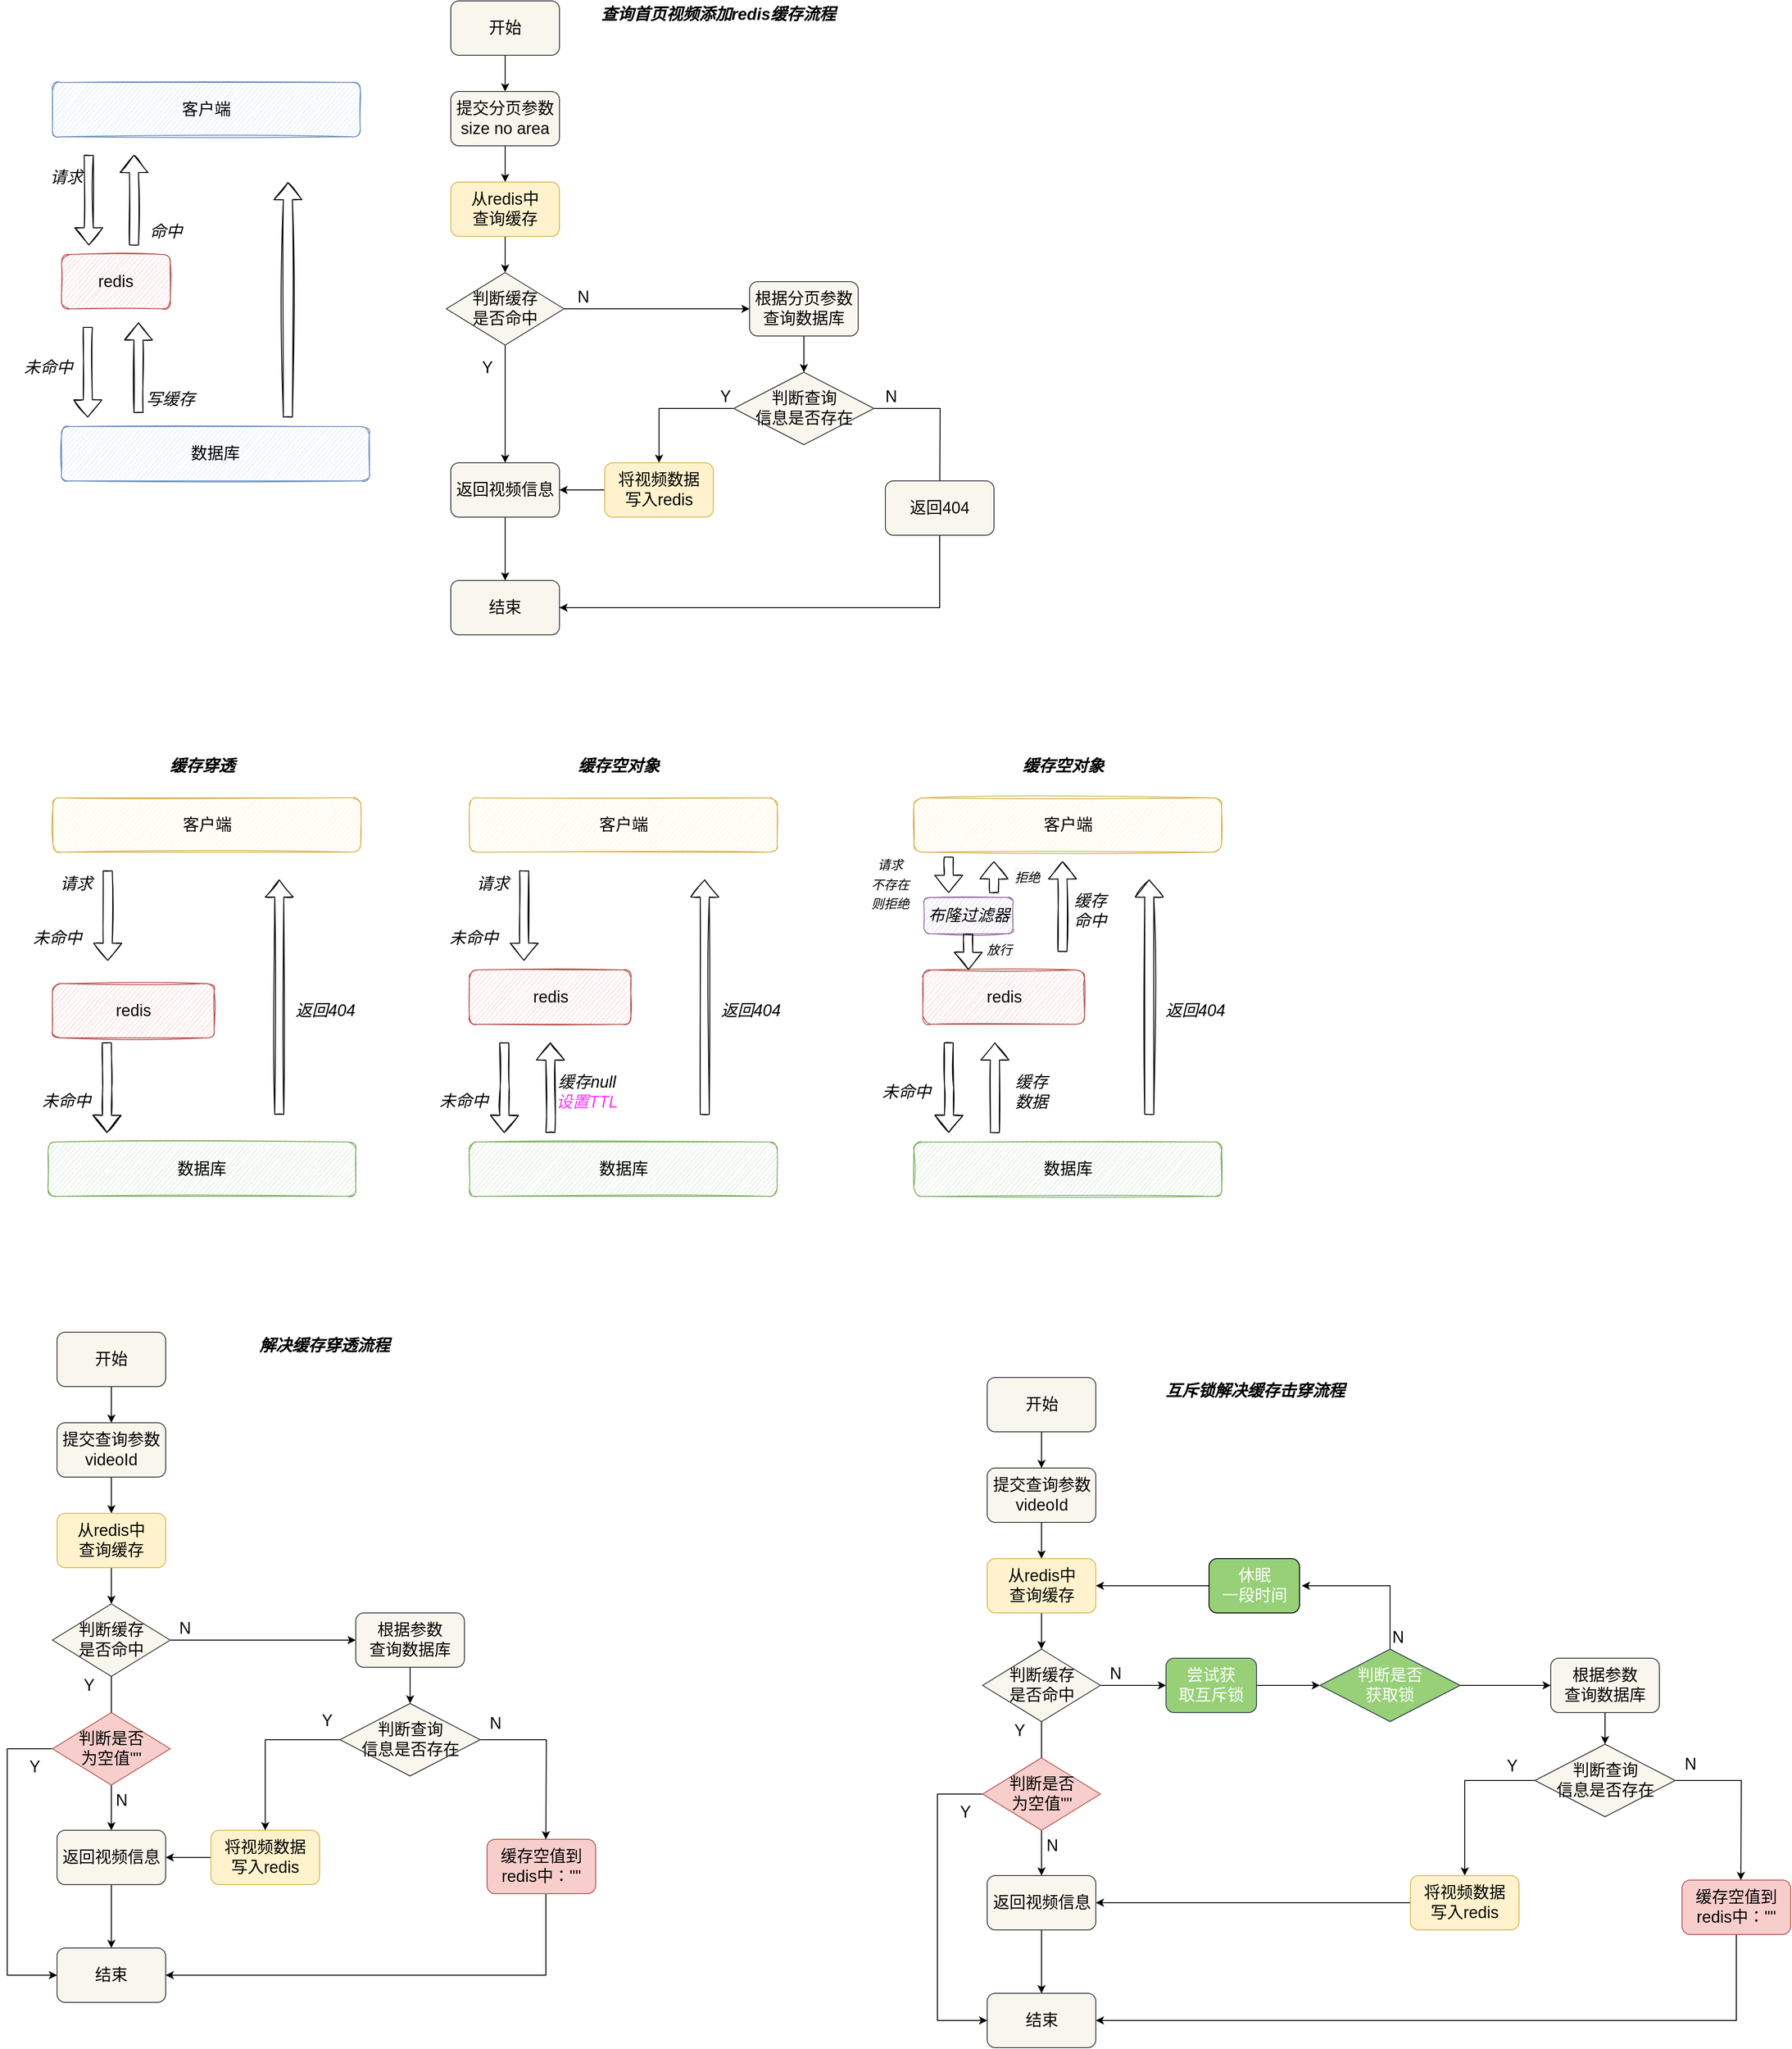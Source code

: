 <mxfile version="20.0.1" type="github">
  <diagram id="TUnOw4-OjzSRCAbL5mTf" name="Page-1">
    <mxGraphModel dx="1422" dy="839" grid="1" gridSize="10" guides="1" tooltips="1" connect="1" arrows="1" fold="1" page="1" pageScale="1" pageWidth="2339" pageHeight="3300" math="0" shadow="0">
      <root>
        <mxCell id="0" />
        <mxCell id="1" parent="0" />
        <mxCell id="n0v-IEttftfymTyLD5pH-8" value="" style="edgeStyle=orthogonalEdgeStyle;rounded=0;orthogonalLoop=1;jettySize=auto;html=1;fontSize=18;" parent="1" source="n0v-IEttftfymTyLD5pH-2" target="n0v-IEttftfymTyLD5pH-5" edge="1">
          <mxGeometry relative="1" as="geometry" />
        </mxCell>
        <mxCell id="n0v-IEttftfymTyLD5pH-2" value="提交分页参数&lt;br&gt;size no area" style="rounded=1;whiteSpace=wrap;html=1;fontSize=18;fillColor=#f9f7ed;strokeColor=#36393d;" parent="1" vertex="1">
          <mxGeometry x="540" y="260" width="120" height="60" as="geometry" />
        </mxCell>
        <mxCell id="n0v-IEttftfymTyLD5pH-4" value="" style="edgeStyle=orthogonalEdgeStyle;rounded=0;orthogonalLoop=1;jettySize=auto;html=1;fontSize=18;" parent="1" source="n0v-IEttftfymTyLD5pH-3" target="n0v-IEttftfymTyLD5pH-2" edge="1">
          <mxGeometry relative="1" as="geometry" />
        </mxCell>
        <mxCell id="n0v-IEttftfymTyLD5pH-3" value="开始" style="rounded=1;whiteSpace=wrap;html=1;fontSize=18;fillColor=#f9f7ed;strokeColor=#36393d;" parent="1" vertex="1">
          <mxGeometry x="540" y="160" width="120" height="60" as="geometry" />
        </mxCell>
        <mxCell id="n0v-IEttftfymTyLD5pH-9" value="" style="edgeStyle=orthogonalEdgeStyle;rounded=0;orthogonalLoop=1;jettySize=auto;html=1;fontSize=18;" parent="1" source="n0v-IEttftfymTyLD5pH-5" target="n0v-IEttftfymTyLD5pH-6" edge="1">
          <mxGeometry relative="1" as="geometry" />
        </mxCell>
        <mxCell id="n0v-IEttftfymTyLD5pH-5" value="从redis中&lt;br&gt;查询缓存" style="rounded=1;whiteSpace=wrap;html=1;fontSize=18;fillColor=#fff2cc;strokeColor=#d6b656;" parent="1" vertex="1">
          <mxGeometry x="540" y="360" width="120" height="60" as="geometry" />
        </mxCell>
        <mxCell id="n0v-IEttftfymTyLD5pH-11" value="" style="edgeStyle=orthogonalEdgeStyle;rounded=0;orthogonalLoop=1;jettySize=auto;html=1;fontSize=18;" parent="1" source="n0v-IEttftfymTyLD5pH-6" target="n0v-IEttftfymTyLD5pH-10" edge="1">
          <mxGeometry relative="1" as="geometry" />
        </mxCell>
        <mxCell id="n0v-IEttftfymTyLD5pH-12" value="Y" style="edgeLabel;html=1;align=center;verticalAlign=middle;resizable=0;points=[];fontSize=18;" parent="n0v-IEttftfymTyLD5pH-11" vertex="1" connectable="0">
          <mxGeometry x="-0.244" y="-1" relative="1" as="geometry">
            <mxPoint x="-19" y="-24" as="offset" />
          </mxGeometry>
        </mxCell>
        <mxCell id="n0v-IEttftfymTyLD5pH-14" value="" style="edgeStyle=orthogonalEdgeStyle;rounded=0;orthogonalLoop=1;jettySize=auto;html=1;fontSize=18;" parent="1" source="n0v-IEttftfymTyLD5pH-6" target="n0v-IEttftfymTyLD5pH-13" edge="1">
          <mxGeometry relative="1" as="geometry" />
        </mxCell>
        <mxCell id="n0v-IEttftfymTyLD5pH-6" value="判断缓存&lt;br&gt;是否命中" style="rhombus;whiteSpace=wrap;html=1;fontSize=18;fillColor=#f9f7ed;strokeColor=#36393d;" parent="1" vertex="1">
          <mxGeometry x="535" y="460" width="130" height="80" as="geometry" />
        </mxCell>
        <mxCell id="n0v-IEttftfymTyLD5pH-19" value="" style="edgeStyle=orthogonalEdgeStyle;rounded=0;orthogonalLoop=1;jettySize=auto;html=1;fontSize=18;" parent="1" source="n0v-IEttftfymTyLD5pH-10" target="n0v-IEttftfymTyLD5pH-18" edge="1">
          <mxGeometry relative="1" as="geometry" />
        </mxCell>
        <mxCell id="n0v-IEttftfymTyLD5pH-10" value="返回视频信息" style="rounded=1;whiteSpace=wrap;html=1;fontSize=18;fillColor=#f9f7ed;strokeColor=#36393d;" parent="1" vertex="1">
          <mxGeometry x="540" y="670" width="120" height="60" as="geometry" />
        </mxCell>
        <mxCell id="n0v-IEttftfymTyLD5pH-17" value="" style="edgeStyle=orthogonalEdgeStyle;rounded=0;orthogonalLoop=1;jettySize=auto;html=1;fontSize=18;" parent="1" source="n0v-IEttftfymTyLD5pH-13" target="n0v-IEttftfymTyLD5pH-16" edge="1">
          <mxGeometry relative="1" as="geometry" />
        </mxCell>
        <mxCell id="n0v-IEttftfymTyLD5pH-13" value="根据分页参数查询数据库" style="rounded=1;whiteSpace=wrap;html=1;fontSize=18;fillColor=#f9f7ed;strokeColor=#36393d;" parent="1" vertex="1">
          <mxGeometry x="870" y="470" width="120" height="60" as="geometry" />
        </mxCell>
        <mxCell id="n0v-IEttftfymTyLD5pH-15" value="N" style="edgeLabel;html=1;align=center;verticalAlign=middle;resizable=0;points=[];fontSize=18;" parent="1" vertex="1" connectable="0">
          <mxGeometry x="690" y="490" as="geometry">
            <mxPoint x="-4" y="-3" as="offset" />
          </mxGeometry>
        </mxCell>
        <mxCell id="n0v-IEttftfymTyLD5pH-20" style="edgeStyle=orthogonalEdgeStyle;rounded=0;orthogonalLoop=1;jettySize=auto;html=1;fontSize=18;" parent="1" source="n0v-IEttftfymTyLD5pH-16" edge="1">
          <mxGeometry relative="1" as="geometry">
            <mxPoint x="1080" y="720" as="targetPoint" />
          </mxGeometry>
        </mxCell>
        <mxCell id="n0v-IEttftfymTyLD5pH-24" style="edgeStyle=orthogonalEdgeStyle;rounded=0;orthogonalLoop=1;jettySize=auto;html=1;entryX=0.5;entryY=0;entryDx=0;entryDy=0;fontSize=18;" parent="1" source="n0v-IEttftfymTyLD5pH-16" target="n0v-IEttftfymTyLD5pH-23" edge="1">
          <mxGeometry relative="1" as="geometry" />
        </mxCell>
        <mxCell id="n0v-IEttftfymTyLD5pH-16" value="判断查询&lt;br&gt;信息是否存在" style="rhombus;whiteSpace=wrap;html=1;fontSize=18;fillColor=#f9f7ed;strokeColor=#36393d;" parent="1" vertex="1">
          <mxGeometry x="852.5" y="570" width="155" height="80" as="geometry" />
        </mxCell>
        <mxCell id="n0v-IEttftfymTyLD5pH-18" value="结束" style="rounded=1;whiteSpace=wrap;html=1;fontSize=18;fillColor=#f9f7ed;strokeColor=#36393d;" parent="1" vertex="1">
          <mxGeometry x="540" y="800" width="120" height="60" as="geometry" />
        </mxCell>
        <mxCell id="n0v-IEttftfymTyLD5pH-22" style="edgeStyle=orthogonalEdgeStyle;rounded=0;orthogonalLoop=1;jettySize=auto;html=1;entryX=1;entryY=0.5;entryDx=0;entryDy=0;fontSize=18;" parent="1" source="n0v-IEttftfymTyLD5pH-21" target="n0v-IEttftfymTyLD5pH-18" edge="1">
          <mxGeometry relative="1" as="geometry">
            <Array as="points">
              <mxPoint x="1080" y="830" />
            </Array>
          </mxGeometry>
        </mxCell>
        <mxCell id="n0v-IEttftfymTyLD5pH-21" value="返回404" style="rounded=1;whiteSpace=wrap;html=1;fontSize=18;fillColor=#f9f7ed;strokeColor=#36393d;" parent="1" vertex="1">
          <mxGeometry x="1020" y="690" width="120" height="60" as="geometry" />
        </mxCell>
        <mxCell id="n0v-IEttftfymTyLD5pH-25" value="" style="edgeStyle=orthogonalEdgeStyle;rounded=0;orthogonalLoop=1;jettySize=auto;html=1;fontSize=18;" parent="1" source="n0v-IEttftfymTyLD5pH-23" target="n0v-IEttftfymTyLD5pH-10" edge="1">
          <mxGeometry relative="1" as="geometry" />
        </mxCell>
        <mxCell id="n0v-IEttftfymTyLD5pH-23" value="将视频数据&lt;br&gt;写入redis" style="rounded=1;whiteSpace=wrap;html=1;fontSize=18;fillColor=#fff2cc;strokeColor=#d6b656;" parent="1" vertex="1">
          <mxGeometry x="710" y="670" width="120" height="60" as="geometry" />
        </mxCell>
        <mxCell id="n0v-IEttftfymTyLD5pH-26" value="&lt;b&gt;&lt;i&gt;查询首页视频添加redis缓存流程&lt;/i&gt;&lt;/b&gt;" style="text;html=1;align=center;verticalAlign=middle;resizable=0;points=[];autosize=1;strokeColor=none;fillColor=none;fontSize=18;" parent="1" vertex="1">
          <mxGeometry x="700" y="160" width="270" height="30" as="geometry" />
        </mxCell>
        <mxCell id="n0v-IEttftfymTyLD5pH-27" value="客户端" style="rounded=1;whiteSpace=wrap;html=1;fontSize=18;sketch=1;fillColor=#dae8fc;strokeColor=#6c8ebf;" parent="1" vertex="1">
          <mxGeometry x="100" y="250" width="340" height="60" as="geometry" />
        </mxCell>
        <mxCell id="n0v-IEttftfymTyLD5pH-29" value="数据库" style="rounded=1;whiteSpace=wrap;html=1;fontSize=18;sketch=1;fillColor=#dae8fc;strokeColor=#6c8ebf;" parent="1" vertex="1">
          <mxGeometry x="110" y="630" width="340" height="60" as="geometry" />
        </mxCell>
        <mxCell id="n0v-IEttftfymTyLD5pH-30" value="redis" style="rounded=1;whiteSpace=wrap;html=1;sketch=1;fontSize=18;fillColor=#f8cecc;strokeColor=#b85450;" parent="1" vertex="1">
          <mxGeometry x="110" y="440" width="120" height="60" as="geometry" />
        </mxCell>
        <mxCell id="n0v-IEttftfymTyLD5pH-31" value="" style="shape=flexArrow;endArrow=classic;html=1;rounded=0;fontSize=18;sketch=1;" parent="1" edge="1">
          <mxGeometry width="50" height="50" relative="1" as="geometry">
            <mxPoint x="140" y="330" as="sourcePoint" />
            <mxPoint x="140" y="430" as="targetPoint" />
          </mxGeometry>
        </mxCell>
        <mxCell id="n0v-IEttftfymTyLD5pH-32" value="" style="shape=flexArrow;endArrow=classic;html=1;rounded=0;fontSize=18;sketch=1;" parent="1" edge="1">
          <mxGeometry width="50" height="50" relative="1" as="geometry">
            <mxPoint x="190" y="430" as="sourcePoint" />
            <mxPoint x="190" y="330" as="targetPoint" />
          </mxGeometry>
        </mxCell>
        <mxCell id="n0v-IEttftfymTyLD5pH-33" value="" style="shape=flexArrow;endArrow=classic;html=1;rounded=0;fontSize=18;sketch=1;" parent="1" edge="1">
          <mxGeometry width="50" height="50" relative="1" as="geometry">
            <mxPoint x="139" y="520" as="sourcePoint" />
            <mxPoint x="139" y="620" as="targetPoint" />
          </mxGeometry>
        </mxCell>
        <mxCell id="n0v-IEttftfymTyLD5pH-34" value="" style="shape=flexArrow;endArrow=classic;html=1;rounded=0;fontSize=18;sketch=1;" parent="1" edge="1">
          <mxGeometry width="50" height="50" relative="1" as="geometry">
            <mxPoint x="360" y="620" as="sourcePoint" />
            <mxPoint x="360" y="360" as="targetPoint" />
          </mxGeometry>
        </mxCell>
        <mxCell id="n0v-IEttftfymTyLD5pH-35" value="&lt;i&gt;请求&lt;/i&gt;" style="text;html=1;align=center;verticalAlign=middle;resizable=0;points=[];autosize=1;strokeColor=none;fillColor=none;fontSize=18;sketch=0;" parent="1" vertex="1">
          <mxGeometry x="90" y="340" width="50" height="30" as="geometry" />
        </mxCell>
        <mxCell id="n0v-IEttftfymTyLD5pH-36" value="&lt;i&gt;命中&lt;/i&gt;" style="text;html=1;align=center;verticalAlign=middle;resizable=0;points=[];autosize=1;strokeColor=none;fillColor=none;fontSize=18;sketch=0;" parent="1" vertex="1">
          <mxGeometry x="200" y="400" width="50" height="30" as="geometry" />
        </mxCell>
        <mxCell id="n0v-IEttftfymTyLD5pH-37" value="&lt;i&gt;未命中&lt;/i&gt;" style="text;html=1;align=center;verticalAlign=middle;resizable=0;points=[];autosize=1;strokeColor=none;fillColor=none;fontSize=18;sketch=0;" parent="1" vertex="1">
          <mxGeometry x="59.5" y="550" width="70" height="30" as="geometry" />
        </mxCell>
        <mxCell id="n0v-IEttftfymTyLD5pH-38" value="" style="shape=flexArrow;endArrow=classic;html=1;rounded=0;fontSize=18;sketch=1;" parent="1" edge="1">
          <mxGeometry width="50" height="50" relative="1" as="geometry">
            <mxPoint x="195" y="615" as="sourcePoint" />
            <mxPoint x="195" y="515" as="targetPoint" />
          </mxGeometry>
        </mxCell>
        <mxCell id="n0v-IEttftfymTyLD5pH-39" value="&lt;i&gt;写缓存&lt;/i&gt;" style="text;html=1;align=center;verticalAlign=middle;resizable=0;points=[];autosize=1;strokeColor=none;fillColor=none;fontSize=18;sketch=0;" parent="1" vertex="1">
          <mxGeometry x="195" y="585" width="70" height="30" as="geometry" />
        </mxCell>
        <mxCell id="hhesN13eDC3Sof1Lqxhy-1" value="客户端" style="rounded=1;whiteSpace=wrap;html=1;fontSize=18;sketch=1;fillColor=#fff2cc;strokeColor=#d6b656;" parent="1" vertex="1">
          <mxGeometry x="100.5" y="1040" width="340" height="60" as="geometry" />
        </mxCell>
        <mxCell id="hhesN13eDC3Sof1Lqxhy-2" value="数据库" style="rounded=1;whiteSpace=wrap;html=1;fontSize=18;sketch=1;fillColor=#d5e8d4;strokeColor=#82b366;" parent="1" vertex="1">
          <mxGeometry x="95" y="1420" width="340" height="60" as="geometry" />
        </mxCell>
        <mxCell id="hhesN13eDC3Sof1Lqxhy-4" value="" style="shape=flexArrow;endArrow=classic;html=1;rounded=0;fontSize=18;sketch=1;" parent="1" edge="1">
          <mxGeometry width="50" height="50" relative="1" as="geometry">
            <mxPoint x="161" y="1120" as="sourcePoint" />
            <mxPoint x="161" y="1220" as="targetPoint" />
          </mxGeometry>
        </mxCell>
        <mxCell id="hhesN13eDC3Sof1Lqxhy-6" value="" style="shape=flexArrow;endArrow=classic;html=1;rounded=0;fontSize=18;sketch=1;" parent="1" edge="1">
          <mxGeometry width="50" height="50" relative="1" as="geometry">
            <mxPoint x="160" y="1310" as="sourcePoint" />
            <mxPoint x="160" y="1410" as="targetPoint" />
            <Array as="points">
              <mxPoint x="160.5" y="1360" />
            </Array>
          </mxGeometry>
        </mxCell>
        <mxCell id="hhesN13eDC3Sof1Lqxhy-7" value="" style="shape=flexArrow;endArrow=classic;html=1;rounded=0;fontSize=18;sketch=1;" parent="1" edge="1">
          <mxGeometry width="50" height="50" relative="1" as="geometry">
            <mxPoint x="350.5" y="1390" as="sourcePoint" />
            <mxPoint x="350.5" y="1130" as="targetPoint" />
          </mxGeometry>
        </mxCell>
        <mxCell id="hhesN13eDC3Sof1Lqxhy-8" value="&lt;i&gt;请求&lt;/i&gt;" style="text;html=1;align=center;verticalAlign=middle;resizable=0;points=[];autosize=1;strokeColor=none;fillColor=none;fontSize=18;sketch=0;" parent="1" vertex="1">
          <mxGeometry x="100.5" y="1120" width="50" height="30" as="geometry" />
        </mxCell>
        <mxCell id="hhesN13eDC3Sof1Lqxhy-10" value="&lt;i&gt;未命中&lt;/i&gt;" style="text;html=1;align=center;verticalAlign=middle;resizable=0;points=[];autosize=1;strokeColor=none;fillColor=none;fontSize=18;sketch=0;" parent="1" vertex="1">
          <mxGeometry x="80" y="1360" width="70" height="30" as="geometry" />
        </mxCell>
        <mxCell id="hhesN13eDC3Sof1Lqxhy-14" value="&lt;i&gt;未命中&lt;/i&gt;" style="text;html=1;align=center;verticalAlign=middle;resizable=0;points=[];autosize=1;strokeColor=none;fillColor=none;fontSize=18;sketch=0;" parent="1" vertex="1">
          <mxGeometry x="70" y="1180" width="70" height="30" as="geometry" />
        </mxCell>
        <mxCell id="hhesN13eDC3Sof1Lqxhy-16" value="&lt;i&gt;返回404&lt;/i&gt;" style="text;html=1;align=center;verticalAlign=middle;resizable=0;points=[];autosize=1;strokeColor=none;fillColor=none;fontSize=18;sketch=0;" parent="1" vertex="1">
          <mxGeometry x="360.5" y="1260" width="80" height="30" as="geometry" />
        </mxCell>
        <mxCell id="hhesN13eDC3Sof1Lqxhy-17" value="客户端" style="rounded=1;whiteSpace=wrap;html=1;fontSize=18;sketch=1;fillColor=#fff2cc;strokeColor=#d6b656;" parent="1" vertex="1">
          <mxGeometry x="560.5" y="1040" width="340" height="60" as="geometry" />
        </mxCell>
        <mxCell id="hhesN13eDC3Sof1Lqxhy-18" value="数据库" style="rounded=1;whiteSpace=wrap;html=1;fontSize=18;sketch=1;fillColor=#d5e8d4;strokeColor=#82b366;" parent="1" vertex="1">
          <mxGeometry x="560.5" y="1420" width="340" height="60" as="geometry" />
        </mxCell>
        <mxCell id="hhesN13eDC3Sof1Lqxhy-20" value="" style="shape=flexArrow;endArrow=classic;html=1;rounded=0;fontSize=18;sketch=1;" parent="1" edge="1">
          <mxGeometry width="50" height="50" relative="1" as="geometry">
            <mxPoint x="621" y="1120" as="sourcePoint" />
            <mxPoint x="621" y="1220" as="targetPoint" />
          </mxGeometry>
        </mxCell>
        <mxCell id="hhesN13eDC3Sof1Lqxhy-21" value="" style="shape=flexArrow;endArrow=classic;html=1;rounded=0;fontSize=18;sketch=1;" parent="1" edge="1">
          <mxGeometry width="50" height="50" relative="1" as="geometry">
            <mxPoint x="599" y="1310" as="sourcePoint" />
            <mxPoint x="599" y="1410" as="targetPoint" />
            <Array as="points">
              <mxPoint x="599.5" y="1360" />
            </Array>
          </mxGeometry>
        </mxCell>
        <mxCell id="hhesN13eDC3Sof1Lqxhy-22" value="" style="shape=flexArrow;endArrow=classic;html=1;rounded=0;fontSize=18;sketch=1;" parent="1" edge="1">
          <mxGeometry width="50" height="50" relative="1" as="geometry">
            <mxPoint x="820.5" y="1390" as="sourcePoint" />
            <mxPoint x="820.5" y="1130" as="targetPoint" />
          </mxGeometry>
        </mxCell>
        <mxCell id="hhesN13eDC3Sof1Lqxhy-23" value="&lt;i&gt;请求&lt;/i&gt;" style="text;html=1;align=center;verticalAlign=middle;resizable=0;points=[];autosize=1;strokeColor=none;fillColor=none;fontSize=18;sketch=0;" parent="1" vertex="1">
          <mxGeometry x="560.5" y="1120" width="50" height="30" as="geometry" />
        </mxCell>
        <mxCell id="hhesN13eDC3Sof1Lqxhy-24" value="&lt;i&gt;未命中&lt;/i&gt;" style="text;html=1;align=center;verticalAlign=middle;resizable=0;points=[];autosize=1;strokeColor=none;fillColor=none;fontSize=18;sketch=0;" parent="1" vertex="1">
          <mxGeometry x="519" y="1360" width="70" height="30" as="geometry" />
        </mxCell>
        <mxCell id="hhesN13eDC3Sof1Lqxhy-25" value="&lt;i&gt;未命中&lt;/i&gt;" style="text;html=1;align=center;verticalAlign=middle;resizable=0;points=[];autosize=1;strokeColor=none;fillColor=none;fontSize=18;sketch=0;" parent="1" vertex="1">
          <mxGeometry x="530" y="1180" width="70" height="30" as="geometry" />
        </mxCell>
        <mxCell id="hhesN13eDC3Sof1Lqxhy-26" value="&lt;i&gt;返回404&lt;/i&gt;" style="text;html=1;align=center;verticalAlign=middle;resizable=0;points=[];autosize=1;strokeColor=none;fillColor=none;fontSize=18;sketch=0;" parent="1" vertex="1">
          <mxGeometry x="830.5" y="1260" width="80" height="30" as="geometry" />
        </mxCell>
        <mxCell id="hhesN13eDC3Sof1Lqxhy-27" value="&lt;i&gt;&lt;b&gt;缓存穿透&lt;/b&gt;&lt;/i&gt;" style="text;html=1;align=center;verticalAlign=middle;resizable=0;points=[];autosize=1;strokeColor=none;fillColor=none;fontSize=18;sketch=0;" parent="1" vertex="1">
          <mxGeometry x="220" y="990" width="90" height="30" as="geometry" />
        </mxCell>
        <mxCell id="hhesN13eDC3Sof1Lqxhy-28" value="&lt;i&gt;&lt;b&gt;缓存空对象&lt;/b&gt;&lt;/i&gt;" style="text;html=1;align=center;verticalAlign=middle;resizable=0;points=[];autosize=1;strokeColor=none;fillColor=none;fontSize=18;sketch=0;" parent="1" vertex="1">
          <mxGeometry x="670" y="990" width="110" height="30" as="geometry" />
        </mxCell>
        <mxCell id="hhesN13eDC3Sof1Lqxhy-29" value="" style="shape=flexArrow;endArrow=classic;html=1;rounded=0;fontSize=18;sketch=1;" parent="1" edge="1">
          <mxGeometry width="50" height="50" relative="1" as="geometry">
            <mxPoint x="650" y="1410" as="sourcePoint" />
            <mxPoint x="650" y="1310" as="targetPoint" />
          </mxGeometry>
        </mxCell>
        <mxCell id="hhesN13eDC3Sof1Lqxhy-30" value="&lt;i&gt;缓存null&lt;br&gt;&lt;font color=&quot;#ff33ff&quot;&gt;设置TTL&lt;/font&gt;&lt;br&gt;&lt;/i&gt;" style="text;html=1;align=center;verticalAlign=middle;resizable=0;points=[];autosize=1;strokeColor=none;fillColor=none;fontSize=18;sketch=0;" parent="1" vertex="1">
          <mxGeometry x="650" y="1340" width="80" height="50" as="geometry" />
        </mxCell>
        <mxCell id="hhesN13eDC3Sof1Lqxhy-31" value="客户端" style="rounded=1;whiteSpace=wrap;html=1;fontSize=18;sketch=1;fillColor=#fff2cc;strokeColor=#d6b656;" parent="1" vertex="1">
          <mxGeometry x="1051.5" y="1040" width="340" height="60" as="geometry" />
        </mxCell>
        <mxCell id="hhesN13eDC3Sof1Lqxhy-32" value="数据库" style="rounded=1;whiteSpace=wrap;html=1;fontSize=18;sketch=1;fillColor=#d5e8d4;strokeColor=#82b366;" parent="1" vertex="1">
          <mxGeometry x="1051.5" y="1420" width="340" height="60" as="geometry" />
        </mxCell>
        <mxCell id="hhesN13eDC3Sof1Lqxhy-33" value="redis" style="rounded=1;whiteSpace=wrap;html=1;sketch=1;fontSize=18;fillColor=#f8cecc;strokeColor=#b85450;" parent="1" vertex="1">
          <mxGeometry x="1061.5" y="1230" width="178.5" height="60" as="geometry" />
        </mxCell>
        <mxCell id="hhesN13eDC3Sof1Lqxhy-34" value="" style="shape=flexArrow;endArrow=classic;html=1;rounded=0;fontSize=18;sketch=1;" parent="1" edge="1">
          <mxGeometry width="50" height="50" relative="1" as="geometry">
            <mxPoint x="1090" y="1105" as="sourcePoint" />
            <mxPoint x="1090" y="1145" as="targetPoint" />
          </mxGeometry>
        </mxCell>
        <mxCell id="hhesN13eDC3Sof1Lqxhy-35" value="" style="shape=flexArrow;endArrow=classic;html=1;rounded=0;fontSize=18;sketch=1;" parent="1" edge="1">
          <mxGeometry width="50" height="50" relative="1" as="geometry">
            <mxPoint x="1090" y="1310" as="sourcePoint" />
            <mxPoint x="1090" y="1410" as="targetPoint" />
            <Array as="points">
              <mxPoint x="1090.5" y="1360" />
            </Array>
          </mxGeometry>
        </mxCell>
        <mxCell id="hhesN13eDC3Sof1Lqxhy-36" value="" style="shape=flexArrow;endArrow=classic;html=1;rounded=0;fontSize=18;sketch=1;" parent="1" edge="1">
          <mxGeometry width="50" height="50" relative="1" as="geometry">
            <mxPoint x="1311.5" y="1390" as="sourcePoint" />
            <mxPoint x="1311.5" y="1130" as="targetPoint" />
          </mxGeometry>
        </mxCell>
        <mxCell id="hhesN13eDC3Sof1Lqxhy-37" value="&lt;i&gt;&lt;font style=&quot;font-size: 14px;&quot;&gt;请求&lt;br&gt;不存在&lt;br&gt;则拒绝&lt;/font&gt;&lt;br&gt;&lt;/i&gt;" style="text;html=1;align=center;verticalAlign=middle;resizable=0;points=[];autosize=1;strokeColor=none;fillColor=none;fontSize=18;sketch=0;" parent="1" vertex="1">
          <mxGeometry x="995" y="1100" width="60" height="70" as="geometry" />
        </mxCell>
        <mxCell id="hhesN13eDC3Sof1Lqxhy-38" value="&lt;i&gt;未命中&lt;/i&gt;" style="text;html=1;align=center;verticalAlign=middle;resizable=0;points=[];autosize=1;strokeColor=none;fillColor=none;fontSize=18;sketch=0;" parent="1" vertex="1">
          <mxGeometry x="1007.5" y="1350" width="70" height="30" as="geometry" />
        </mxCell>
        <mxCell id="hhesN13eDC3Sof1Lqxhy-40" value="&lt;i&gt;返回404&lt;/i&gt;" style="text;html=1;align=center;verticalAlign=middle;resizable=0;points=[];autosize=1;strokeColor=none;fillColor=none;fontSize=18;sketch=0;" parent="1" vertex="1">
          <mxGeometry x="1321.5" y="1260" width="80" height="30" as="geometry" />
        </mxCell>
        <mxCell id="hhesN13eDC3Sof1Lqxhy-41" value="&lt;i&gt;&lt;b&gt;缓存空对象&lt;/b&gt;&lt;/i&gt;" style="text;html=1;align=center;verticalAlign=middle;resizable=0;points=[];autosize=1;strokeColor=none;fillColor=none;fontSize=18;sketch=0;" parent="1" vertex="1">
          <mxGeometry x="1161" y="990" width="110" height="30" as="geometry" />
        </mxCell>
        <mxCell id="hhesN13eDC3Sof1Lqxhy-42" value="" style="shape=flexArrow;endArrow=classic;html=1;rounded=0;fontSize=18;sketch=1;" parent="1" edge="1">
          <mxGeometry width="50" height="50" relative="1" as="geometry">
            <mxPoint x="1141" y="1410" as="sourcePoint" />
            <mxPoint x="1141" y="1310" as="targetPoint" />
          </mxGeometry>
        </mxCell>
        <mxCell id="hhesN13eDC3Sof1Lqxhy-43" value="&lt;i&gt;缓存&lt;br&gt;数据&lt;br&gt;&lt;/i&gt;" style="text;html=1;align=center;verticalAlign=middle;resizable=0;points=[];autosize=1;strokeColor=none;fillColor=none;fontSize=18;sketch=0;" parent="1" vertex="1">
          <mxGeometry x="1156" y="1340" width="50" height="50" as="geometry" />
        </mxCell>
        <mxCell id="hhesN13eDC3Sof1Lqxhy-44" value="&lt;i&gt;布隆过滤器&lt;/i&gt;" style="rounded=1;whiteSpace=wrap;html=1;sketch=1;fontSize=18;fillColor=#e1d5e7;strokeColor=#9673a6;" parent="1" vertex="1">
          <mxGeometry x="1062.5" y="1150" width="98.5" height="40" as="geometry" />
        </mxCell>
        <mxCell id="hhesN13eDC3Sof1Lqxhy-45" value="" style="shape=flexArrow;endArrow=classic;html=1;rounded=0;fontSize=18;sketch=1;" parent="1" edge="1">
          <mxGeometry width="50" height="50" relative="1" as="geometry">
            <mxPoint x="1140" y="1145" as="sourcePoint" />
            <mxPoint x="1140" y="1110" as="targetPoint" />
          </mxGeometry>
        </mxCell>
        <mxCell id="hhesN13eDC3Sof1Lqxhy-46" value="&lt;i style=&quot;color: rgb(0, 0, 0); font-family: Helvetica; font-size: 18px; font-variant-ligatures: normal; font-variant-caps: normal; font-weight: 400; letter-spacing: normal; orphans: 2; text-align: center; text-indent: 0px; text-transform: none; widows: 2; word-spacing: 0px; -webkit-text-stroke-width: 0px; background-color: rgb(248, 249, 250); text-decoration-thickness: initial; text-decoration-style: initial; text-decoration-color: initial;&quot;&gt;&lt;font style=&quot;font-size: 14px;&quot;&gt;拒绝&lt;/font&gt;&lt;/i&gt;" style="text;whiteSpace=wrap;html=1;fontSize=14;fontColor=#FF33FF;" parent="1" vertex="1">
          <mxGeometry x="1161" y="1110" width="40" height="30" as="geometry" />
        </mxCell>
        <mxCell id="hhesN13eDC3Sof1Lqxhy-47" value="" style="shape=flexArrow;endArrow=classic;html=1;rounded=0;fontSize=18;sketch=1;" parent="1" edge="1">
          <mxGeometry width="50" height="50" relative="1" as="geometry">
            <mxPoint x="1111.51" y="1190" as="sourcePoint" />
            <mxPoint x="1111.51" y="1230" as="targetPoint" />
          </mxGeometry>
        </mxCell>
        <mxCell id="hhesN13eDC3Sof1Lqxhy-48" value="&lt;i style=&quot;color: rgb(0, 0, 0); font-family: Helvetica; font-size: 18px; font-variant-ligatures: normal; font-variant-caps: normal; font-weight: 400; letter-spacing: normal; orphans: 2; text-align: center; text-indent: 0px; text-transform: none; widows: 2; word-spacing: 0px; -webkit-text-stroke-width: 0px; background-color: rgb(248, 249, 250); text-decoration-thickness: initial; text-decoration-style: initial; text-decoration-color: initial;&quot;&gt;&lt;font style=&quot;font-size: 14px;&quot;&gt;放行&lt;/font&gt;&lt;/i&gt;" style="text;whiteSpace=wrap;html=1;fontSize=14;fontColor=#FF33FF;" parent="1" vertex="1">
          <mxGeometry x="1130" y="1190" width="40" height="30" as="geometry" />
        </mxCell>
        <mxCell id="hhesN13eDC3Sof1Lqxhy-49" value="" style="shape=flexArrow;endArrow=classic;html=1;rounded=0;fontSize=18;sketch=1;" parent="1" edge="1">
          <mxGeometry width="50" height="50" relative="1" as="geometry">
            <mxPoint x="1215.66" y="1210.0" as="sourcePoint" />
            <mxPoint x="1215.66" y="1110.0" as="targetPoint" />
          </mxGeometry>
        </mxCell>
        <mxCell id="hhesN13eDC3Sof1Lqxhy-50" value="&lt;i&gt;缓存&lt;br&gt;命中&lt;br&gt;&lt;/i&gt;" style="text;html=1;align=center;verticalAlign=middle;resizable=0;points=[];autosize=1;strokeColor=none;fillColor=none;fontSize=18;sketch=0;" parent="1" vertex="1">
          <mxGeometry x="1221" y="1140" width="50" height="50" as="geometry" />
        </mxCell>
        <mxCell id="hhesN13eDC3Sof1Lqxhy-51" value="redis" style="rounded=1;whiteSpace=wrap;html=1;sketch=1;fontSize=18;fillColor=#f8cecc;strokeColor=#b85450;" parent="1" vertex="1">
          <mxGeometry x="560.5" y="1230" width="178.5" height="60" as="geometry" />
        </mxCell>
        <mxCell id="hhesN13eDC3Sof1Lqxhy-52" value="redis" style="rounded=1;whiteSpace=wrap;html=1;sketch=1;fontSize=18;fillColor=#f8cecc;strokeColor=#b85450;" parent="1" vertex="1">
          <mxGeometry x="100" y="1245" width="178.5" height="60" as="geometry" />
        </mxCell>
        <mxCell id="btGslaUBgtgxiYlLMeVT-1" value="" style="edgeStyle=orthogonalEdgeStyle;rounded=0;orthogonalLoop=1;jettySize=auto;html=1;fontSize=18;" parent="1" source="btGslaUBgtgxiYlLMeVT-2" target="btGslaUBgtgxiYlLMeVT-6" edge="1">
          <mxGeometry relative="1" as="geometry" />
        </mxCell>
        <mxCell id="btGslaUBgtgxiYlLMeVT-2" value="提交查询参数&lt;br&gt;videoId" style="rounded=1;whiteSpace=wrap;html=1;fontSize=18;fillColor=#f9f7ed;strokeColor=#36393d;" parent="1" vertex="1">
          <mxGeometry x="105" y="1730" width="120" height="60" as="geometry" />
        </mxCell>
        <mxCell id="btGslaUBgtgxiYlLMeVT-3" value="" style="edgeStyle=orthogonalEdgeStyle;rounded=0;orthogonalLoop=1;jettySize=auto;html=1;fontSize=18;" parent="1" source="btGslaUBgtgxiYlLMeVT-4" target="btGslaUBgtgxiYlLMeVT-2" edge="1">
          <mxGeometry relative="1" as="geometry" />
        </mxCell>
        <mxCell id="btGslaUBgtgxiYlLMeVT-4" value="开始" style="rounded=1;whiteSpace=wrap;html=1;fontSize=18;fillColor=#f9f7ed;strokeColor=#36393d;" parent="1" vertex="1">
          <mxGeometry x="105" y="1630" width="120" height="60" as="geometry" />
        </mxCell>
        <mxCell id="btGslaUBgtgxiYlLMeVT-5" value="" style="edgeStyle=orthogonalEdgeStyle;rounded=0;orthogonalLoop=1;jettySize=auto;html=1;fontSize=18;" parent="1" source="btGslaUBgtgxiYlLMeVT-6" target="btGslaUBgtgxiYlLMeVT-10" edge="1">
          <mxGeometry relative="1" as="geometry" />
        </mxCell>
        <mxCell id="btGslaUBgtgxiYlLMeVT-6" value="从redis中&lt;br&gt;查询缓存" style="rounded=1;whiteSpace=wrap;html=1;fontSize=18;fillColor=#fff2cc;strokeColor=#d6b656;" parent="1" vertex="1">
          <mxGeometry x="105" y="1830" width="120" height="60" as="geometry" />
        </mxCell>
        <mxCell id="btGslaUBgtgxiYlLMeVT-7" value="" style="edgeStyle=orthogonalEdgeStyle;rounded=0;orthogonalLoop=1;jettySize=auto;html=1;fontSize=18;startArrow=none;" parent="1" source="btGslaUBgtgxiYlLMeVT-25" target="btGslaUBgtgxiYlLMeVT-12" edge="1">
          <mxGeometry relative="1" as="geometry" />
        </mxCell>
        <mxCell id="btGslaUBgtgxiYlLMeVT-9" value="" style="edgeStyle=orthogonalEdgeStyle;rounded=0;orthogonalLoop=1;jettySize=auto;html=1;fontSize=18;" parent="1" source="btGslaUBgtgxiYlLMeVT-10" target="btGslaUBgtgxiYlLMeVT-14" edge="1">
          <mxGeometry relative="1" as="geometry" />
        </mxCell>
        <mxCell id="btGslaUBgtgxiYlLMeVT-10" value="判断缓存&lt;br&gt;是否命中" style="rhombus;whiteSpace=wrap;html=1;fontSize=18;fillColor=#f9f7ed;strokeColor=#36393d;" parent="1" vertex="1">
          <mxGeometry x="100" y="1930" width="130" height="80" as="geometry" />
        </mxCell>
        <mxCell id="btGslaUBgtgxiYlLMeVT-11" value="" style="edgeStyle=orthogonalEdgeStyle;rounded=0;orthogonalLoop=1;jettySize=auto;html=1;fontSize=18;" parent="1" source="btGslaUBgtgxiYlLMeVT-12" target="btGslaUBgtgxiYlLMeVT-19" edge="1">
          <mxGeometry relative="1" as="geometry" />
        </mxCell>
        <mxCell id="btGslaUBgtgxiYlLMeVT-12" value="返回视频信息" style="rounded=1;whiteSpace=wrap;html=1;fontSize=18;fillColor=#f9f7ed;strokeColor=#36393d;" parent="1" vertex="1">
          <mxGeometry x="105" y="2180" width="120" height="60" as="geometry" />
        </mxCell>
        <mxCell id="btGslaUBgtgxiYlLMeVT-13" value="" style="edgeStyle=orthogonalEdgeStyle;rounded=0;orthogonalLoop=1;jettySize=auto;html=1;fontSize=18;" parent="1" source="btGslaUBgtgxiYlLMeVT-14" target="btGslaUBgtgxiYlLMeVT-18" edge="1">
          <mxGeometry relative="1" as="geometry" />
        </mxCell>
        <mxCell id="btGslaUBgtgxiYlLMeVT-14" value="根据参数&lt;br&gt;查询数据库" style="rounded=1;whiteSpace=wrap;html=1;fontSize=18;fillColor=#f9f7ed;strokeColor=#36393d;" parent="1" vertex="1">
          <mxGeometry x="435" y="1940" width="120" height="60" as="geometry" />
        </mxCell>
        <mxCell id="btGslaUBgtgxiYlLMeVT-15" value="N" style="edgeLabel;html=1;align=center;verticalAlign=middle;resizable=0;points=[];fontSize=18;" parent="1" vertex="1" connectable="0">
          <mxGeometry x="250" y="1960" as="geometry">
            <mxPoint x="-4" y="-3" as="offset" />
          </mxGeometry>
        </mxCell>
        <mxCell id="btGslaUBgtgxiYlLMeVT-16" style="edgeStyle=orthogonalEdgeStyle;rounded=0;orthogonalLoop=1;jettySize=auto;html=1;fontSize=18;" parent="1" source="btGslaUBgtgxiYlLMeVT-18" edge="1">
          <mxGeometry relative="1" as="geometry">
            <mxPoint x="645" y="2190" as="targetPoint" />
          </mxGeometry>
        </mxCell>
        <mxCell id="btGslaUBgtgxiYlLMeVT-17" style="edgeStyle=orthogonalEdgeStyle;rounded=0;orthogonalLoop=1;jettySize=auto;html=1;entryX=0.5;entryY=0;entryDx=0;entryDy=0;fontSize=18;" parent="1" source="btGslaUBgtgxiYlLMeVT-18" target="btGslaUBgtgxiYlLMeVT-23" edge="1">
          <mxGeometry relative="1" as="geometry" />
        </mxCell>
        <mxCell id="btGslaUBgtgxiYlLMeVT-18" value="判断查询&lt;br&gt;信息是否存在" style="rhombus;whiteSpace=wrap;html=1;fontSize=18;fillColor=#f9f7ed;strokeColor=#36393d;" parent="1" vertex="1">
          <mxGeometry x="417.5" y="2040" width="155" height="80" as="geometry" />
        </mxCell>
        <mxCell id="btGslaUBgtgxiYlLMeVT-19" value="结束" style="rounded=1;whiteSpace=wrap;html=1;fontSize=18;fillColor=#f9f7ed;strokeColor=#36393d;" parent="1" vertex="1">
          <mxGeometry x="105" y="2310" width="120" height="60" as="geometry" />
        </mxCell>
        <mxCell id="btGslaUBgtgxiYlLMeVT-20" style="edgeStyle=orthogonalEdgeStyle;rounded=0;orthogonalLoop=1;jettySize=auto;html=1;entryX=1;entryY=0.5;entryDx=0;entryDy=0;fontSize=18;" parent="1" source="btGslaUBgtgxiYlLMeVT-21" target="btGslaUBgtgxiYlLMeVT-19" edge="1">
          <mxGeometry relative="1" as="geometry">
            <Array as="points">
              <mxPoint x="645" y="2340" />
            </Array>
          </mxGeometry>
        </mxCell>
        <mxCell id="btGslaUBgtgxiYlLMeVT-21" value="缓存空值到redis中：&quot;&quot;" style="rounded=1;whiteSpace=wrap;html=1;fontSize=18;fillColor=#f8cecc;strokeColor=#b85450;" parent="1" vertex="1">
          <mxGeometry x="580" y="2190" width="120" height="60" as="geometry" />
        </mxCell>
        <mxCell id="btGslaUBgtgxiYlLMeVT-22" value="" style="edgeStyle=orthogonalEdgeStyle;rounded=0;orthogonalLoop=1;jettySize=auto;html=1;fontSize=18;" parent="1" source="btGslaUBgtgxiYlLMeVT-23" target="btGslaUBgtgxiYlLMeVT-12" edge="1">
          <mxGeometry relative="1" as="geometry" />
        </mxCell>
        <mxCell id="btGslaUBgtgxiYlLMeVT-23" value="将视频数据&lt;br&gt;写入redis" style="rounded=1;whiteSpace=wrap;html=1;fontSize=18;fillColor=#fff2cc;strokeColor=#d6b656;" parent="1" vertex="1">
          <mxGeometry x="275" y="2180" width="120" height="60" as="geometry" />
        </mxCell>
        <mxCell id="btGslaUBgtgxiYlLMeVT-24" value="&lt;b&gt;&lt;i&gt;解决缓存穿透流程&lt;/i&gt;&lt;/b&gt;" style="text;html=1;align=center;verticalAlign=middle;resizable=0;points=[];autosize=1;strokeColor=none;fillColor=none;fontSize=18;" parent="1" vertex="1">
          <mxGeometry x="320" y="1630" width="160" height="30" as="geometry" />
        </mxCell>
        <mxCell id="btGslaUBgtgxiYlLMeVT-28" style="edgeStyle=orthogonalEdgeStyle;rounded=0;orthogonalLoop=1;jettySize=auto;html=1;entryX=0;entryY=0.5;entryDx=0;entryDy=0;" parent="1" source="btGslaUBgtgxiYlLMeVT-25" target="btGslaUBgtgxiYlLMeVT-19" edge="1">
          <mxGeometry relative="1" as="geometry">
            <Array as="points">
              <mxPoint x="50" y="2090" />
              <mxPoint x="50" y="2340" />
            </Array>
          </mxGeometry>
        </mxCell>
        <mxCell id="btGslaUBgtgxiYlLMeVT-25" value="判断是否&lt;br&gt;为空值&quot;&quot;" style="rhombus;whiteSpace=wrap;html=1;fontSize=18;fillColor=#f8cecc;strokeColor=#b85450;" parent="1" vertex="1">
          <mxGeometry x="100" y="2050" width="130" height="80" as="geometry" />
        </mxCell>
        <mxCell id="btGslaUBgtgxiYlLMeVT-26" value="" style="edgeStyle=orthogonalEdgeStyle;rounded=0;orthogonalLoop=1;jettySize=auto;html=1;fontSize=18;endArrow=none;" parent="1" source="btGslaUBgtgxiYlLMeVT-10" target="btGslaUBgtgxiYlLMeVT-25" edge="1">
          <mxGeometry relative="1" as="geometry">
            <mxPoint x="165" y="2010" as="sourcePoint" />
            <mxPoint x="165" y="2140" as="targetPoint" />
          </mxGeometry>
        </mxCell>
        <mxCell id="btGslaUBgtgxiYlLMeVT-27" value="Y" style="edgeLabel;html=1;align=center;verticalAlign=middle;resizable=0;points=[];fontSize=18;" parent="btGslaUBgtgxiYlLMeVT-26" vertex="1" connectable="0">
          <mxGeometry x="-0.244" y="-1" relative="1" as="geometry">
            <mxPoint x="-24" y="-5" as="offset" />
          </mxGeometry>
        </mxCell>
        <mxCell id="btGslaUBgtgxiYlLMeVT-29" value="Y" style="edgeLabel;html=1;align=center;verticalAlign=middle;resizable=0;points=[];fontSize=18;" parent="1" vertex="1" connectable="0">
          <mxGeometry x="80" y="2110" as="geometry" />
        </mxCell>
        <mxCell id="btGslaUBgtgxiYlLMeVT-30" value="N" style="edgeLabel;html=1;align=center;verticalAlign=middle;resizable=0;points=[];fontSize=18;" parent="1" vertex="1" connectable="0">
          <mxGeometry x="180" y="2150" as="geometry">
            <mxPoint x="-4" y="-3" as="offset" />
          </mxGeometry>
        </mxCell>
        <mxCell id="btGslaUBgtgxiYlLMeVT-31" value="N" style="edgeLabel;html=1;align=center;verticalAlign=middle;resizable=0;points=[];fontSize=18;" parent="1" vertex="1" connectable="0">
          <mxGeometry x="270" y="1970" as="geometry">
            <mxPoint x="319" y="92" as="offset" />
          </mxGeometry>
        </mxCell>
        <mxCell id="btGslaUBgtgxiYlLMeVT-32" value="Y" style="edgeLabel;html=1;align=center;verticalAlign=middle;resizable=0;points=[];fontSize=18;" parent="1" vertex="1" connectable="0">
          <mxGeometry x="150.5" y="2020" as="geometry">
            <mxPoint x="252" y="39" as="offset" />
          </mxGeometry>
        </mxCell>
        <mxCell id="btGslaUBgtgxiYlLMeVT-34" value="Y" style="edgeLabel;html=1;align=center;verticalAlign=middle;resizable=0;points=[];fontSize=18;" parent="1" vertex="1" connectable="0">
          <mxGeometry x="572.5" y="580" as="geometry">
            <mxPoint x="270" y="17" as="offset" />
          </mxGeometry>
        </mxCell>
        <mxCell id="btGslaUBgtgxiYlLMeVT-35" value="N" style="edgeLabel;html=1;align=center;verticalAlign=middle;resizable=0;points=[];fontSize=18;" parent="1" vertex="1" connectable="0">
          <mxGeometry x="1030" y="600" as="geometry">
            <mxPoint x="-4" y="-3" as="offset" />
          </mxGeometry>
        </mxCell>
        <mxCell id="6_zvX4UBl8hCUcTcje7v-1" value="" style="edgeStyle=orthogonalEdgeStyle;rounded=0;orthogonalLoop=1;jettySize=auto;html=1;fontSize=18;" edge="1" parent="1" source="6_zvX4UBl8hCUcTcje7v-2" target="6_zvX4UBl8hCUcTcje7v-6">
          <mxGeometry relative="1" as="geometry" />
        </mxCell>
        <mxCell id="6_zvX4UBl8hCUcTcje7v-2" value="提交查询参数&lt;br&gt;videoId" style="rounded=1;whiteSpace=wrap;html=1;fontSize=18;fillColor=#f9f7ed;strokeColor=#36393d;" vertex="1" parent="1">
          <mxGeometry x="1132.5" y="1780" width="120" height="60" as="geometry" />
        </mxCell>
        <mxCell id="6_zvX4UBl8hCUcTcje7v-3" value="" style="edgeStyle=orthogonalEdgeStyle;rounded=0;orthogonalLoop=1;jettySize=auto;html=1;fontSize=18;" edge="1" parent="1" source="6_zvX4UBl8hCUcTcje7v-4" target="6_zvX4UBl8hCUcTcje7v-2">
          <mxGeometry relative="1" as="geometry" />
        </mxCell>
        <mxCell id="6_zvX4UBl8hCUcTcje7v-4" value="开始" style="rounded=1;whiteSpace=wrap;html=1;fontSize=18;fillColor=#f9f7ed;strokeColor=#36393d;" vertex="1" parent="1">
          <mxGeometry x="1132.5" y="1680" width="120" height="60" as="geometry" />
        </mxCell>
        <mxCell id="6_zvX4UBl8hCUcTcje7v-5" value="" style="edgeStyle=orthogonalEdgeStyle;rounded=0;orthogonalLoop=1;jettySize=auto;html=1;fontSize=18;" edge="1" parent="1" source="6_zvX4UBl8hCUcTcje7v-6" target="6_zvX4UBl8hCUcTcje7v-9">
          <mxGeometry relative="1" as="geometry" />
        </mxCell>
        <mxCell id="6_zvX4UBl8hCUcTcje7v-6" value="从redis中&lt;br&gt;查询缓存" style="rounded=1;whiteSpace=wrap;html=1;fontSize=18;fillColor=#fff2cc;strokeColor=#d6b656;" vertex="1" parent="1">
          <mxGeometry x="1132.5" y="1880" width="120" height="60" as="geometry" />
        </mxCell>
        <mxCell id="6_zvX4UBl8hCUcTcje7v-7" value="" style="edgeStyle=orthogonalEdgeStyle;rounded=0;orthogonalLoop=1;jettySize=auto;html=1;fontSize=18;startArrow=none;" edge="1" parent="1" source="6_zvX4UBl8hCUcTcje7v-25" target="6_zvX4UBl8hCUcTcje7v-11">
          <mxGeometry relative="1" as="geometry" />
        </mxCell>
        <mxCell id="6_zvX4UBl8hCUcTcje7v-33" value="" style="edgeStyle=orthogonalEdgeStyle;rounded=0;orthogonalLoop=1;jettySize=auto;html=1;" edge="1" parent="1" source="6_zvX4UBl8hCUcTcje7v-9" target="6_zvX4UBl8hCUcTcje7v-32">
          <mxGeometry relative="1" as="geometry" />
        </mxCell>
        <mxCell id="6_zvX4UBl8hCUcTcje7v-9" value="判断缓存&lt;br&gt;是否命中" style="rhombus;whiteSpace=wrap;html=1;fontSize=18;fillColor=#f9f7ed;strokeColor=#36393d;" vertex="1" parent="1">
          <mxGeometry x="1127.5" y="1980" width="130" height="80" as="geometry" />
        </mxCell>
        <mxCell id="6_zvX4UBl8hCUcTcje7v-10" value="" style="edgeStyle=orthogonalEdgeStyle;rounded=0;orthogonalLoop=1;jettySize=auto;html=1;fontSize=18;" edge="1" parent="1" source="6_zvX4UBl8hCUcTcje7v-11" target="6_zvX4UBl8hCUcTcje7v-18">
          <mxGeometry relative="1" as="geometry" />
        </mxCell>
        <mxCell id="6_zvX4UBl8hCUcTcje7v-11" value="返回视频信息" style="rounded=1;whiteSpace=wrap;html=1;fontSize=18;fillColor=#f9f7ed;strokeColor=#36393d;" vertex="1" parent="1">
          <mxGeometry x="1132.5" y="2230" width="120" height="60" as="geometry" />
        </mxCell>
        <mxCell id="6_zvX4UBl8hCUcTcje7v-12" value="" style="edgeStyle=orthogonalEdgeStyle;rounded=0;orthogonalLoop=1;jettySize=auto;html=1;fontSize=18;" edge="1" parent="1" source="6_zvX4UBl8hCUcTcje7v-13" target="6_zvX4UBl8hCUcTcje7v-17">
          <mxGeometry relative="1" as="geometry" />
        </mxCell>
        <mxCell id="6_zvX4UBl8hCUcTcje7v-13" value="根据参数&lt;br&gt;查询数据库" style="rounded=1;whiteSpace=wrap;html=1;fontSize=18;fillColor=#f9f7ed;strokeColor=#36393d;" vertex="1" parent="1">
          <mxGeometry x="1755" y="1990" width="120" height="60" as="geometry" />
        </mxCell>
        <mxCell id="6_zvX4UBl8hCUcTcje7v-14" value="N" style="edgeLabel;html=1;align=center;verticalAlign=middle;resizable=0;points=[];fontSize=18;" vertex="1" connectable="0" parent="1">
          <mxGeometry x="1277.5" y="2010" as="geometry">
            <mxPoint x="-4" y="-3" as="offset" />
          </mxGeometry>
        </mxCell>
        <mxCell id="6_zvX4UBl8hCUcTcje7v-15" style="edgeStyle=orthogonalEdgeStyle;rounded=0;orthogonalLoop=1;jettySize=auto;html=1;fontSize=18;" edge="1" parent="1" source="6_zvX4UBl8hCUcTcje7v-17">
          <mxGeometry relative="1" as="geometry">
            <mxPoint x="1965" y="2235" as="targetPoint" />
          </mxGeometry>
        </mxCell>
        <mxCell id="6_zvX4UBl8hCUcTcje7v-16" style="edgeStyle=orthogonalEdgeStyle;rounded=0;orthogonalLoop=1;jettySize=auto;html=1;entryX=0.5;entryY=0;entryDx=0;entryDy=0;fontSize=18;" edge="1" parent="1" source="6_zvX4UBl8hCUcTcje7v-17" target="6_zvX4UBl8hCUcTcje7v-22">
          <mxGeometry relative="1" as="geometry" />
        </mxCell>
        <mxCell id="6_zvX4UBl8hCUcTcje7v-17" value="判断查询&lt;br&gt;信息是否存在" style="rhombus;whiteSpace=wrap;html=1;fontSize=18;fillColor=#f9f7ed;strokeColor=#36393d;" vertex="1" parent="1">
          <mxGeometry x="1737.5" y="2085" width="155" height="80" as="geometry" />
        </mxCell>
        <mxCell id="6_zvX4UBl8hCUcTcje7v-18" value="结束" style="rounded=1;whiteSpace=wrap;html=1;fontSize=18;fillColor=#f9f7ed;strokeColor=#36393d;" vertex="1" parent="1">
          <mxGeometry x="1132.5" y="2360" width="120" height="60" as="geometry" />
        </mxCell>
        <mxCell id="6_zvX4UBl8hCUcTcje7v-19" style="edgeStyle=orthogonalEdgeStyle;rounded=0;orthogonalLoop=1;jettySize=auto;html=1;entryX=1;entryY=0.5;entryDx=0;entryDy=0;fontSize=18;" edge="1" parent="1" source="6_zvX4UBl8hCUcTcje7v-20" target="6_zvX4UBl8hCUcTcje7v-18">
          <mxGeometry relative="1" as="geometry">
            <Array as="points">
              <mxPoint x="1960" y="2390" />
            </Array>
          </mxGeometry>
        </mxCell>
        <mxCell id="6_zvX4UBl8hCUcTcje7v-20" value="缓存空值到redis中：&quot;&quot;" style="rounded=1;whiteSpace=wrap;html=1;fontSize=18;fillColor=#f8cecc;strokeColor=#b85450;" vertex="1" parent="1">
          <mxGeometry x="1900" y="2235" width="120" height="60" as="geometry" />
        </mxCell>
        <mxCell id="6_zvX4UBl8hCUcTcje7v-21" value="" style="edgeStyle=orthogonalEdgeStyle;rounded=0;orthogonalLoop=1;jettySize=auto;html=1;fontSize=18;" edge="1" parent="1" source="6_zvX4UBl8hCUcTcje7v-22" target="6_zvX4UBl8hCUcTcje7v-11">
          <mxGeometry relative="1" as="geometry" />
        </mxCell>
        <mxCell id="6_zvX4UBl8hCUcTcje7v-22" value="将视频数据&lt;br&gt;写入redis" style="rounded=1;whiteSpace=wrap;html=1;fontSize=18;fillColor=#fff2cc;strokeColor=#d6b656;" vertex="1" parent="1">
          <mxGeometry x="1600" y="2230" width="120" height="60" as="geometry" />
        </mxCell>
        <mxCell id="6_zvX4UBl8hCUcTcje7v-23" value="&lt;b&gt;&lt;i&gt;互斥锁解决缓存击穿流程&lt;/i&gt;&lt;/b&gt;" style="text;html=1;align=center;verticalAlign=middle;resizable=0;points=[];autosize=1;strokeColor=none;fillColor=none;fontSize=18;" vertex="1" parent="1">
          <mxGeometry x="1322.5" y="1680" width="210" height="30" as="geometry" />
        </mxCell>
        <mxCell id="6_zvX4UBl8hCUcTcje7v-24" style="edgeStyle=orthogonalEdgeStyle;rounded=0;orthogonalLoop=1;jettySize=auto;html=1;entryX=0;entryY=0.5;entryDx=0;entryDy=0;" edge="1" parent="1" source="6_zvX4UBl8hCUcTcje7v-25" target="6_zvX4UBl8hCUcTcje7v-18">
          <mxGeometry relative="1" as="geometry">
            <Array as="points">
              <mxPoint x="1077.5" y="2140" />
              <mxPoint x="1077.5" y="2390" />
            </Array>
          </mxGeometry>
        </mxCell>
        <mxCell id="6_zvX4UBl8hCUcTcje7v-25" value="判断是否&lt;br&gt;为空值&quot;&quot;" style="rhombus;whiteSpace=wrap;html=1;fontSize=18;fillColor=#f8cecc;strokeColor=#b85450;" vertex="1" parent="1">
          <mxGeometry x="1127.5" y="2100" width="130" height="80" as="geometry" />
        </mxCell>
        <mxCell id="6_zvX4UBl8hCUcTcje7v-26" value="" style="edgeStyle=orthogonalEdgeStyle;rounded=0;orthogonalLoop=1;jettySize=auto;html=1;fontSize=18;endArrow=none;" edge="1" parent="1" source="6_zvX4UBl8hCUcTcje7v-9" target="6_zvX4UBl8hCUcTcje7v-25">
          <mxGeometry relative="1" as="geometry">
            <mxPoint x="1192.5" y="2060" as="sourcePoint" />
            <mxPoint x="1192.5" y="2190" as="targetPoint" />
          </mxGeometry>
        </mxCell>
        <mxCell id="6_zvX4UBl8hCUcTcje7v-27" value="Y" style="edgeLabel;html=1;align=center;verticalAlign=middle;resizable=0;points=[];fontSize=18;" vertex="1" connectable="0" parent="6_zvX4UBl8hCUcTcje7v-26">
          <mxGeometry x="-0.244" y="-1" relative="1" as="geometry">
            <mxPoint x="-24" y="-5" as="offset" />
          </mxGeometry>
        </mxCell>
        <mxCell id="6_zvX4UBl8hCUcTcje7v-28" value="Y" style="edgeLabel;html=1;align=center;verticalAlign=middle;resizable=0;points=[];fontSize=18;" vertex="1" connectable="0" parent="1">
          <mxGeometry x="1107.5" y="2160" as="geometry" />
        </mxCell>
        <mxCell id="6_zvX4UBl8hCUcTcje7v-29" value="N" style="edgeLabel;html=1;align=center;verticalAlign=middle;resizable=0;points=[];fontSize=18;" vertex="1" connectable="0" parent="1">
          <mxGeometry x="1207.5" y="2200" as="geometry">
            <mxPoint x="-4" y="-3" as="offset" />
          </mxGeometry>
        </mxCell>
        <mxCell id="6_zvX4UBl8hCUcTcje7v-30" value="N" style="edgeLabel;html=1;align=center;verticalAlign=middle;resizable=0;points=[];fontSize=18;" vertex="1" connectable="0" parent="1">
          <mxGeometry x="1590" y="2015" as="geometry">
            <mxPoint x="319" y="92" as="offset" />
          </mxGeometry>
        </mxCell>
        <mxCell id="6_zvX4UBl8hCUcTcje7v-31" value="Y" style="edgeLabel;html=1;align=center;verticalAlign=middle;resizable=0;points=[];fontSize=18;" vertex="1" connectable="0" parent="1">
          <mxGeometry x="1460" y="2070" as="geometry">
            <mxPoint x="252" y="39" as="offset" />
          </mxGeometry>
        </mxCell>
        <mxCell id="6_zvX4UBl8hCUcTcje7v-35" value="" style="edgeStyle=orthogonalEdgeStyle;rounded=0;orthogonalLoop=1;jettySize=auto;html=1;" edge="1" parent="1" source="6_zvX4UBl8hCUcTcje7v-32" target="6_zvX4UBl8hCUcTcje7v-34">
          <mxGeometry relative="1" as="geometry" />
        </mxCell>
        <mxCell id="6_zvX4UBl8hCUcTcje7v-32" value="尝试获&lt;br&gt;取互斥锁" style="rounded=1;whiteSpace=wrap;html=1;fontSize=18;fillColor=#97D077;strokeColor=#314354;fontColor=#ffffff;" vertex="1" parent="1">
          <mxGeometry x="1330" y="1990" width="100" height="60" as="geometry" />
        </mxCell>
        <mxCell id="6_zvX4UBl8hCUcTcje7v-39" style="edgeStyle=orthogonalEdgeStyle;rounded=0;orthogonalLoop=1;jettySize=auto;html=1;" edge="1" parent="1" source="6_zvX4UBl8hCUcTcje7v-34">
          <mxGeometry relative="1" as="geometry">
            <mxPoint x="1480" y="1910" as="targetPoint" />
            <Array as="points">
              <mxPoint x="1578" y="1910" />
            </Array>
          </mxGeometry>
        </mxCell>
        <mxCell id="6_zvX4UBl8hCUcTcje7v-42" style="edgeStyle=orthogonalEdgeStyle;rounded=0;orthogonalLoop=1;jettySize=auto;html=1;" edge="1" parent="1" source="6_zvX4UBl8hCUcTcje7v-34" target="6_zvX4UBl8hCUcTcje7v-13">
          <mxGeometry relative="1" as="geometry" />
        </mxCell>
        <mxCell id="6_zvX4UBl8hCUcTcje7v-34" value="判断是否&lt;br&gt;获取锁" style="rhombus;whiteSpace=wrap;html=1;fontSize=18;fillColor=#97D077;strokeColor=#314354;fontColor=#ffffff;" vertex="1" parent="1">
          <mxGeometry x="1500" y="1980" width="155" height="80" as="geometry" />
        </mxCell>
        <mxCell id="6_zvX4UBl8hCUcTcje7v-40" style="edgeStyle=orthogonalEdgeStyle;rounded=0;orthogonalLoop=1;jettySize=auto;html=1;entryX=1;entryY=0.5;entryDx=0;entryDy=0;" edge="1" parent="1" source="6_zvX4UBl8hCUcTcje7v-37" target="6_zvX4UBl8hCUcTcje7v-6">
          <mxGeometry relative="1" as="geometry" />
        </mxCell>
        <mxCell id="6_zvX4UBl8hCUcTcje7v-37" value="休眠&lt;br&gt;一段时间" style="rounded=1;whiteSpace=wrap;html=1;fontSize=18;fillColor=#97D077;strokeColor=#000000;fontColor=#ffffff;" vertex="1" parent="1">
          <mxGeometry x="1377.5" y="1880" width="100" height="60" as="geometry" />
        </mxCell>
        <mxCell id="6_zvX4UBl8hCUcTcje7v-41" value="N" style="edgeLabel;html=1;align=center;verticalAlign=middle;resizable=0;points=[];fontSize=18;" vertex="1" connectable="0" parent="1">
          <mxGeometry x="1590" y="1970" as="geometry">
            <mxPoint x="-4" y="-3" as="offset" />
          </mxGeometry>
        </mxCell>
      </root>
    </mxGraphModel>
  </diagram>
</mxfile>
